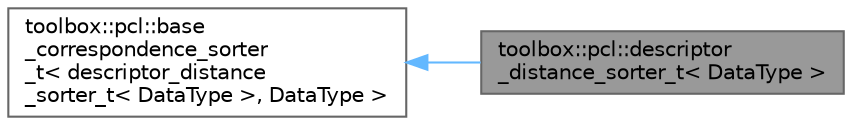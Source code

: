 digraph "toolbox::pcl::descriptor_distance_sorter_t&lt; DataType &gt;"
{
 // LATEX_PDF_SIZE
  bgcolor="transparent";
  edge [fontname=Helvetica,fontsize=10,labelfontname=Helvetica,labelfontsize=10];
  node [fontname=Helvetica,fontsize=10,shape=box,height=0.2,width=0.4];
  rankdir="LR";
  Node1 [id="Node000001",label="toolbox::pcl::descriptor\l_distance_sorter_t\< DataType \>",height=0.2,width=0.4,color="gray40", fillcolor="grey60", style="filled", fontcolor="black",tooltip="基于描述子距离的对应关系排序器 / Descriptor distance-based correspondence sorter"];
  Node2 -> Node1 [id="edge1_Node000001_Node000002",dir="back",color="steelblue1",style="solid",tooltip=" "];
  Node2 [id="Node000002",label="toolbox::pcl::base\l_correspondence_sorter\l_t\< descriptor_distance\l_sorter_t\< DataType \>, DataType \>",height=0.2,width=0.4,color="gray40", fillcolor="white", style="filled",URL="$classtoolbox_1_1pcl_1_1base__correspondence__sorter__t.html",tooltip=" "];
}
